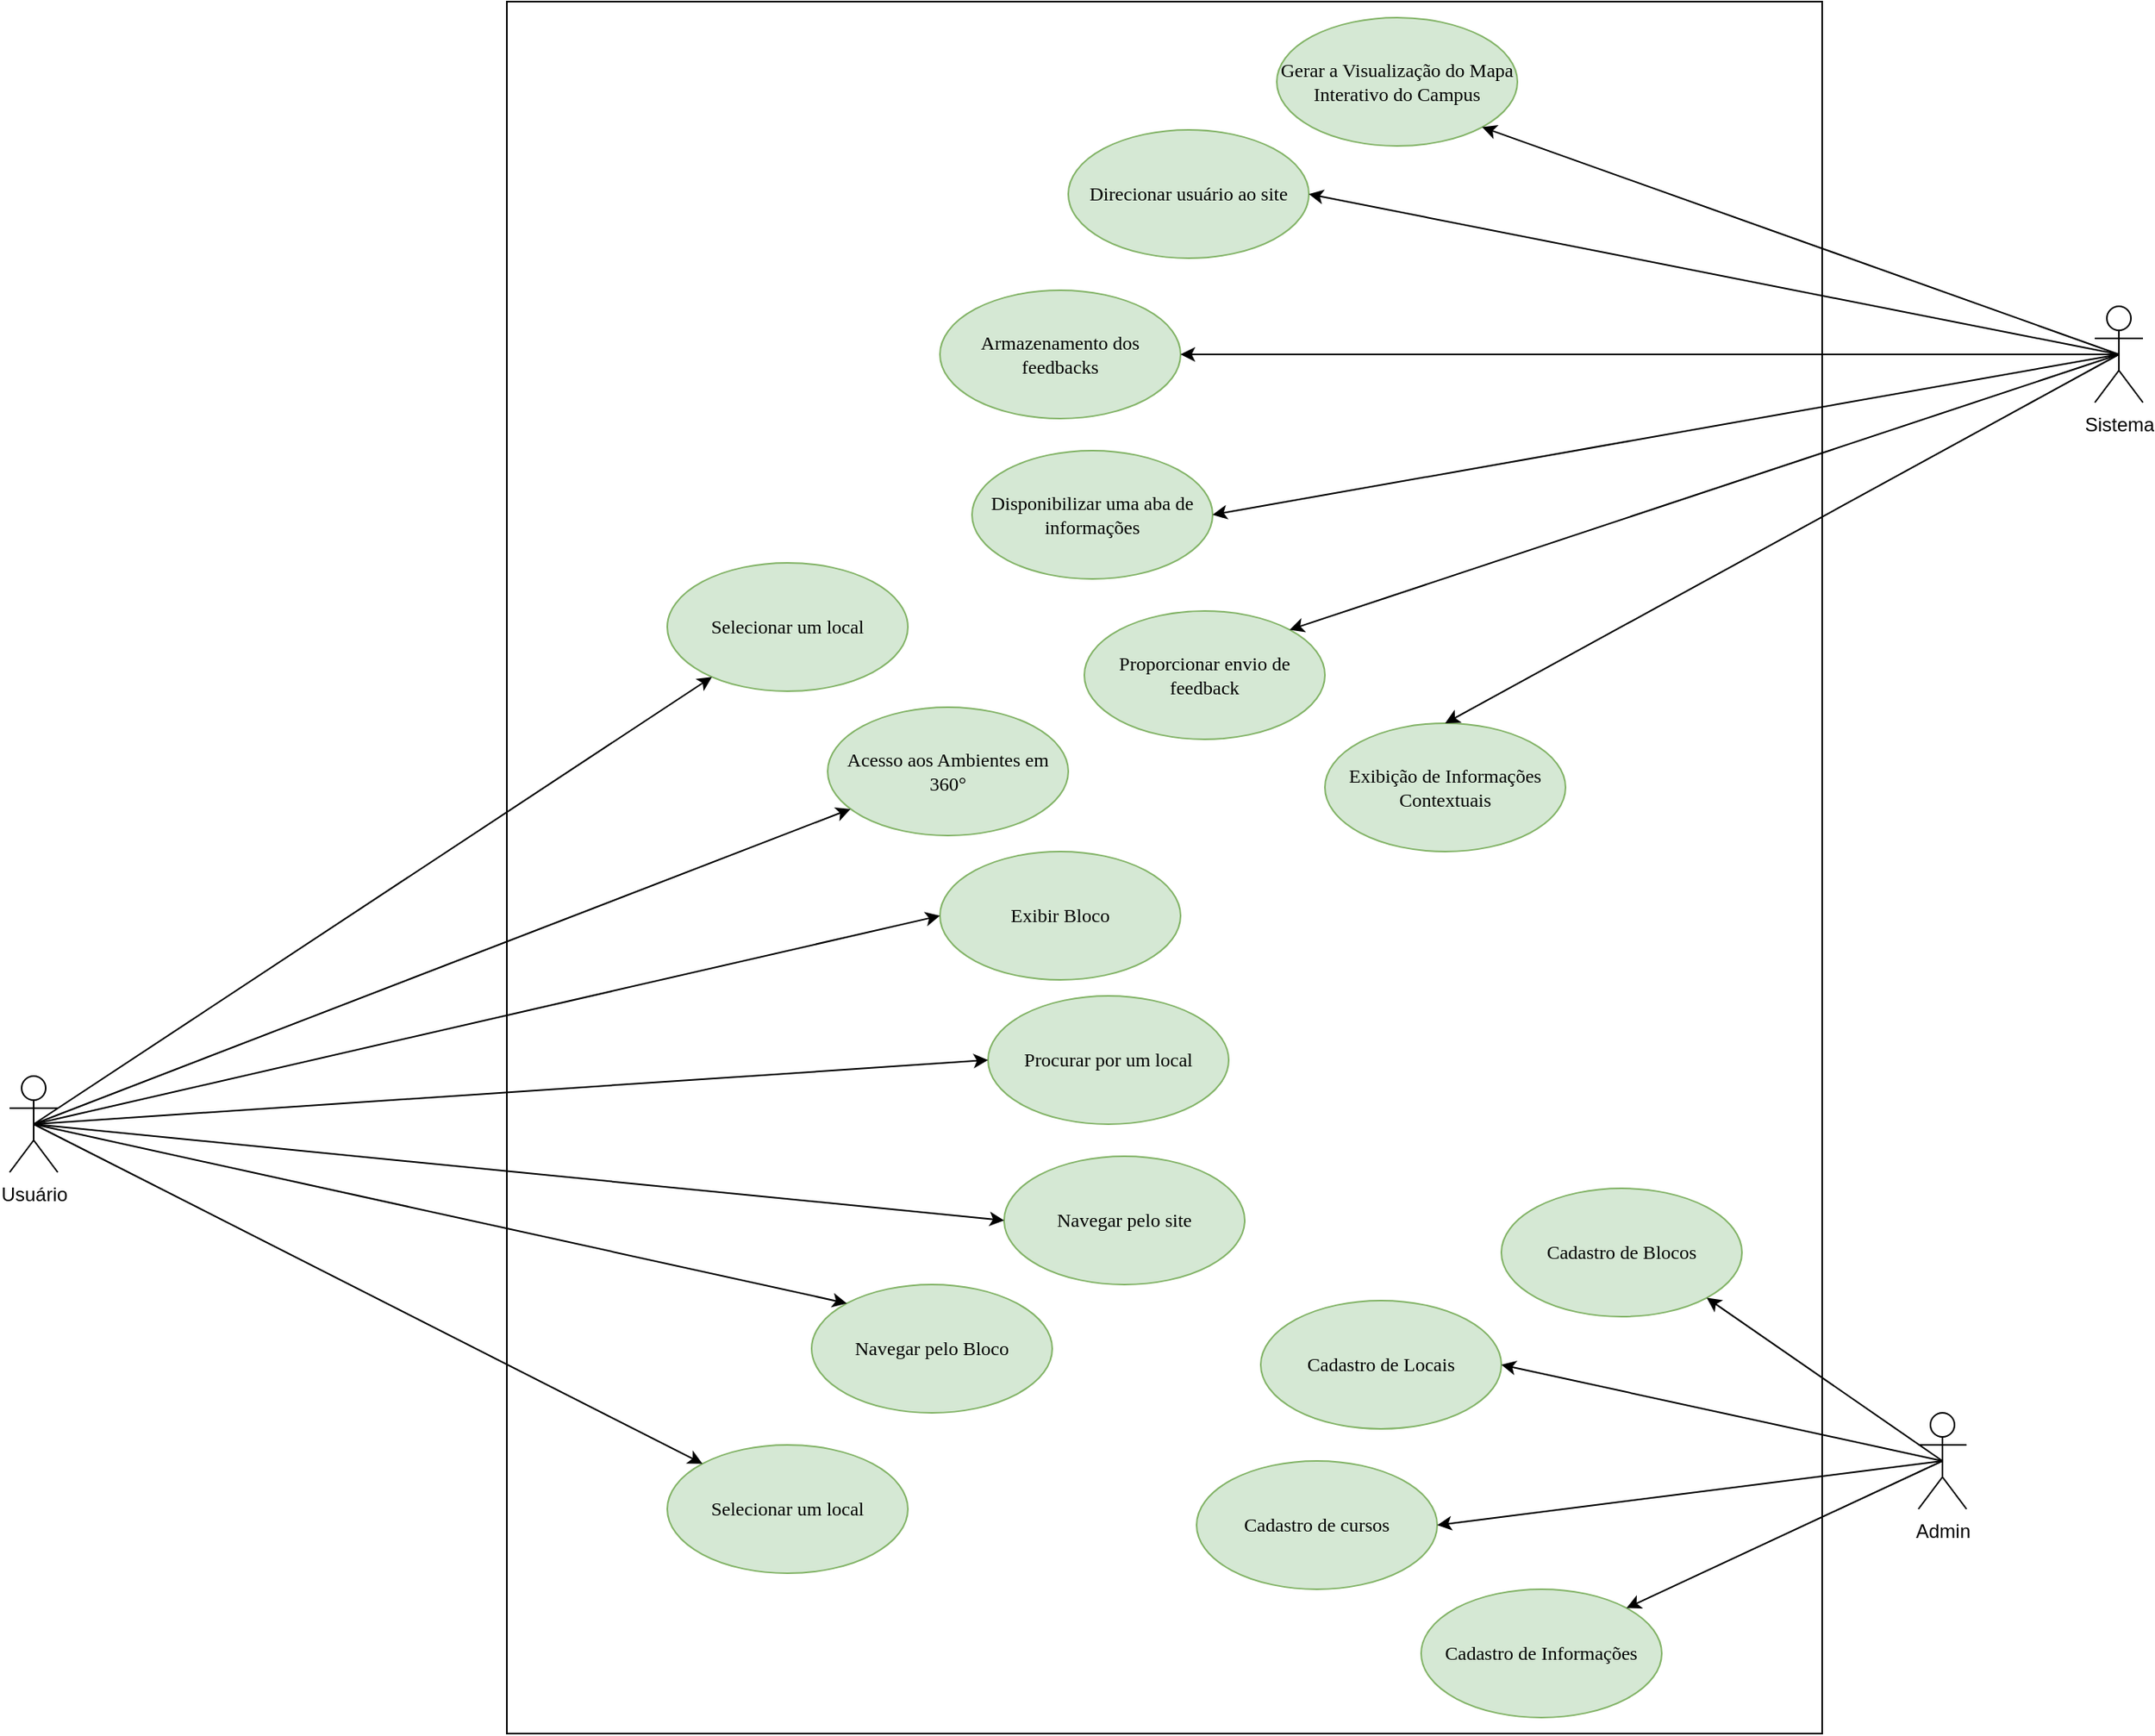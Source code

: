 <mxfile version="28.1.0">
  <diagram name="Página-1" id="K3MPkjYg-SS0c0kfxn3q">
    <mxGraphModel dx="1426" dy="777" grid="1" gridSize="10" guides="1" tooltips="1" connect="1" arrows="1" fold="1" page="1" pageScale="1" pageWidth="850" pageHeight="1100" math="0" shadow="0">
      <root>
        <mxCell id="0" />
        <mxCell id="1" parent="0" />
        <mxCell id="oswungT3sc3SGZ5GjR-0-21" value="Usuário" style="shape=umlActor;verticalLabelPosition=bottom;verticalAlign=top;html=1;" parent="1" vertex="1">
          <mxGeometry x="70" y="680" width="30" height="60" as="geometry" />
        </mxCell>
        <mxCell id="oswungT3sc3SGZ5GjR-0-22" value="" style="rounded=0;whiteSpace=wrap;html=1;" parent="1" vertex="1">
          <mxGeometry x="380" y="10" width="820" height="1080" as="geometry" />
        </mxCell>
        <mxCell id="oswungT3sc3SGZ5GjR-0-23" value="&lt;span id=&quot;docs-internal-guid-2376f59f-7fff-6481-4a43-9a1930fdbd82&quot;&gt;&lt;span style=&quot;font-family: &amp;quot;Times New Roman&amp;quot;, serif; color: rgb(0, 0, 0); background-color: transparent; font-variant-numeric: normal; font-variant-east-asian: normal; font-variant-alternates: normal; font-variant-position: normal; font-variant-emoji: normal; vertical-align: baseline; white-space-collapse: preserve;&quot;&gt;&lt;font&gt;Gerar a Visualização do Mapa Interativo do Campus&lt;/font&gt;&lt;/span&gt;&lt;/span&gt;" style="ellipse;whiteSpace=wrap;html=1;fillColor=#d5e8d4;strokeColor=#82b366;fillStyle=auto;" parent="1" vertex="1">
          <mxGeometry x="860" y="20" width="150" height="80" as="geometry" />
        </mxCell>
        <mxCell id="oswungT3sc3SGZ5GjR-0-24" value="&lt;span id=&quot;docs-internal-guid-f24437e0-7fff-d3ac-d5e2-8a2f636085c8&quot;&gt;&lt;span style=&quot;font-family: &amp;quot;Times New Roman&amp;quot;, serif; background-color: transparent; font-variant-numeric: normal; font-variant-east-asian: normal; font-variant-alternates: normal; font-variant-position: normal; font-variant-emoji: normal; vertical-align: baseline; white-space-collapse: preserve;&quot;&gt;&lt;font&gt;Acesso aos Ambientes em 360°&lt;/font&gt;&lt;/span&gt;&lt;/span&gt;" style="ellipse;whiteSpace=wrap;html=1;fillColor=#d5e8d4;strokeColor=#82b366;fillStyle=auto;" parent="1" vertex="1">
          <mxGeometry x="580" y="450" width="150" height="80" as="geometry" />
        </mxCell>
        <mxCell id="oswungT3sc3SGZ5GjR-0-25" value="&lt;span id=&quot;docs-internal-guid-231aecde-7fff-781b-ef32-82b54bf53059&quot;&gt;&lt;p style=&quot;line-height:1.8;margin-right: 0.207pt;text-align: justify;margin-top:0pt;margin-bottom:0pt;&quot; dir=&quot;ltr&quot;&gt;&lt;span style=&quot;font-family: &amp;quot;Times New Roman&amp;quot;, serif; background-color: transparent; font-variant-numeric: normal; font-variant-east-asian: normal; font-variant-alternates: normal; font-variant-position: normal; font-variant-emoji: normal; vertical-align: baseline; white-space-collapse: preserve;&quot;&gt;&lt;font&gt;Cadastro de Informações&lt;/font&gt;&lt;/span&gt;&lt;/p&gt;&lt;/span&gt;" style="ellipse;whiteSpace=wrap;html=1;fillColor=#d5e8d4;strokeColor=#82b366;fillStyle=auto;" parent="1" vertex="1">
          <mxGeometry x="950" y="1000" width="150" height="80" as="geometry" />
        </mxCell>
        <mxCell id="oswungT3sc3SGZ5GjR-0-26" value="&lt;span id=&quot;docs-internal-guid-2a21bf90-7fff-7d67-aaf7-011b39197655&quot;&gt;&lt;span style=&quot;font-family: &amp;quot;Times New Roman&amp;quot;, serif; background-color: transparent; font-variant-numeric: normal; font-variant-east-asian: normal; font-variant-alternates: normal; font-variant-position: normal; font-variant-emoji: normal; vertical-align: baseline; white-space-collapse: preserve;&quot;&gt;&lt;font&gt;Disponibilizar uma aba de informações&lt;/font&gt;&lt;/span&gt;&lt;/span&gt;" style="ellipse;whiteSpace=wrap;html=1;fillColor=#d5e8d4;strokeColor=#82b366;fillStyle=auto;" parent="1" vertex="1">
          <mxGeometry x="670" y="290" width="150" height="80" as="geometry" />
        </mxCell>
        <mxCell id="oswungT3sc3SGZ5GjR-0-27" value="&lt;span id=&quot;docs-internal-guid-4f954907-7fff-11cc-2c32-3baa7ba16f77&quot;&gt;&lt;span style=&quot;font-family: &amp;quot;Times New Roman&amp;quot;, serif; background-color: transparent; font-variant-numeric: normal; font-variant-east-asian: normal; font-variant-alternates: normal; font-variant-position: normal; font-variant-emoji: normal; vertical-align: baseline; white-space-collapse: preserve;&quot;&gt;&lt;font&gt;Exibição de Informações Contextuais&lt;/font&gt;&lt;/span&gt;&lt;/span&gt;" style="ellipse;whiteSpace=wrap;html=1;fillColor=#d5e8d4;strokeColor=#82b366;fillStyle=auto;" parent="1" vertex="1">
          <mxGeometry x="890" y="460" width="150" height="80" as="geometry" />
        </mxCell>
        <mxCell id="oswungT3sc3SGZ5GjR-0-28" value="&lt;span id=&quot;docs-internal-guid-c27e3f41-7fff-bd98-fa2d-bf7fd519aecd&quot;&gt;&lt;span style=&quot;font-family: &amp;quot;Times New Roman&amp;quot;, serif; background-color: transparent; font-variant-numeric: normal; font-variant-east-asian: normal; font-variant-alternates: normal; font-variant-position: normal; font-variant-emoji: normal; vertical-align: baseline; white-space-collapse: preserve;&quot;&gt;&lt;font&gt;Cadastro de Blocos&lt;/font&gt;&lt;/span&gt;&lt;/span&gt;" style="ellipse;whiteSpace=wrap;html=1;fillColor=#d5e8d4;strokeColor=#82b366;fillStyle=auto;" parent="1" vertex="1">
          <mxGeometry x="1000" y="750" width="150" height="80" as="geometry" />
        </mxCell>
        <mxCell id="oswungT3sc3SGZ5GjR-0-29" value="&lt;span id=&quot;docs-internal-guid-f903d0a3-7fff-7130-a1cf-d41139294f35&quot;&gt;&lt;span style=&quot;font-family: &amp;quot;Times New Roman&amp;quot;, serif; background-color: transparent; font-variant-numeric: normal; font-variant-east-asian: normal; font-variant-alternates: normal; font-variant-position: normal; font-variant-emoji: normal; vertical-align: baseline; white-space-collapse: preserve;&quot;&gt;&lt;font&gt;Exibir Bloco&lt;/font&gt;&lt;/span&gt;&lt;/span&gt;" style="ellipse;whiteSpace=wrap;html=1;fillColor=#d5e8d4;strokeColor=#82b366;fillStyle=auto;" parent="1" vertex="1">
          <mxGeometry x="650" y="540" width="150" height="80" as="geometry" />
        </mxCell>
        <mxCell id="oswungT3sc3SGZ5GjR-0-30" value="&lt;span id=&quot;docs-internal-guid-57134a0b-7fff-287f-7031-dcdd36b60766&quot;&gt;&lt;span style=&quot;font-family: &amp;quot;Times New Roman&amp;quot;, serif; background-color: transparent; font-variant-numeric: normal; font-variant-east-asian: normal; font-variant-alternates: normal; font-variant-position: normal; font-variant-emoji: normal; vertical-align: baseline; white-space-collapse: preserve;&quot;&gt;&lt;font&gt;Cadastro de Locais&lt;/font&gt;&lt;/span&gt;&lt;/span&gt;" style="ellipse;whiteSpace=wrap;html=1;fillColor=#d5e8d4;strokeColor=#82b366;fillStyle=auto;" parent="1" vertex="1">
          <mxGeometry x="850" y="820" width="150" height="80" as="geometry" />
        </mxCell>
        <mxCell id="oswungT3sc3SGZ5GjR-0-31" value="&lt;span id=&quot;docs-internal-guid-fb038e38-7fff-4dea-e3ec-efc2f691eba1&quot;&gt;&lt;span style=&quot;font-family: &amp;quot;Times New Roman&amp;quot;, serif; background-color: transparent; font-variant-numeric: normal; font-variant-east-asian: normal; font-variant-alternates: normal; font-variant-position: normal; font-variant-emoji: normal; vertical-align: baseline; white-space-collapse: preserve;&quot;&gt;&lt;font&gt;Selecionar um local&lt;/font&gt;&lt;/span&gt;&lt;/span&gt;" style="ellipse;whiteSpace=wrap;html=1;fillColor=#d5e8d4;strokeColor=#82b366;fillStyle=auto;" parent="1" vertex="1">
          <mxGeometry x="480" y="360" width="150" height="80" as="geometry" />
        </mxCell>
        <mxCell id="oswungT3sc3SGZ5GjR-0-32" value="&lt;span id=&quot;docs-internal-guid-c9275b83-7fff-f508-3f18-4c6a1340f712&quot;&gt;&lt;span style=&quot;font-family: &amp;quot;Times New Roman&amp;quot;, serif; background-color: transparent; font-variant-numeric: normal; font-variant-east-asian: normal; font-variant-alternates: normal; font-variant-position: normal; font-variant-emoji: normal; vertical-align: baseline; white-space-collapse: preserve;&quot;&gt;&lt;font&gt;Procurar por um local&lt;/font&gt;&lt;/span&gt;&lt;/span&gt;" style="ellipse;whiteSpace=wrap;html=1;fillColor=#d5e8d4;strokeColor=#82b366;fillStyle=auto;" parent="1" vertex="1">
          <mxGeometry x="680" y="630" width="150" height="80" as="geometry" />
        </mxCell>
        <mxCell id="oswungT3sc3SGZ5GjR-0-33" value="&lt;span id=&quot;docs-internal-guid-2de2e511-7fff-af50-b191-71acd4dcefd2&quot;&gt;&lt;span style=&quot;font-family: &amp;quot;Times New Roman&amp;quot;, serif; background-color: transparent; font-variant-numeric: normal; font-variant-east-asian: normal; font-variant-alternates: normal; font-variant-position: normal; font-variant-emoji: normal; vertical-align: baseline; white-space-collapse: preserve;&quot;&gt;&lt;font&gt;Navegar pelo Bloco&lt;/font&gt;&lt;/span&gt;&lt;/span&gt;" style="ellipse;whiteSpace=wrap;html=1;fillColor=#d5e8d4;strokeColor=#82b366;fillStyle=auto;" parent="1" vertex="1">
          <mxGeometry x="570" y="810" width="150" height="80" as="geometry" />
        </mxCell>
        <mxCell id="oswungT3sc3SGZ5GjR-0-34" value="&lt;span id=&quot;docs-internal-guid-f60db369-7fff-7684-57ba-776f3e4cb593&quot;&gt;&lt;span style=&quot;font-family: &amp;quot;Times New Roman&amp;quot;, serif; background-color: transparent; font-variant-numeric: normal; font-variant-east-asian: normal; font-variant-alternates: normal; font-variant-position: normal; font-variant-emoji: normal; vertical-align: baseline; white-space-collapse: preserve;&quot;&gt;&lt;font&gt;Proporcionar envio de feedback&lt;/font&gt;&lt;/span&gt;&lt;/span&gt;" style="ellipse;whiteSpace=wrap;html=1;fillColor=#d5e8d4;strokeColor=#82b366;fillStyle=auto;" parent="1" vertex="1">
          <mxGeometry x="740" y="390" width="150" height="80" as="geometry" />
        </mxCell>
        <mxCell id="oswungT3sc3SGZ5GjR-0-35" value="&lt;span id=&quot;docs-internal-guid-271f6d08-7fff-dcd5-a9e2-8c8246d5975a&quot;&gt;&lt;span style=&quot;font-family: &amp;quot;Times New Roman&amp;quot;, serif; background-color: transparent; font-variant-numeric: normal; font-variant-east-asian: normal; font-variant-alternates: normal; font-variant-position: normal; font-variant-emoji: normal; vertical-align: baseline; white-space-collapse: preserve;&quot;&gt;&lt;font&gt;Direcionar usuário ao site&lt;/font&gt;&lt;/span&gt;&lt;/span&gt;" style="ellipse;whiteSpace=wrap;html=1;fillColor=#d5e8d4;strokeColor=#82b366;fillStyle=auto;" parent="1" vertex="1">
          <mxGeometry x="730" y="90" width="150" height="80" as="geometry" />
        </mxCell>
        <mxCell id="oswungT3sc3SGZ5GjR-0-36" value="&lt;span id=&quot;docs-internal-guid-fb038e38-7fff-4dea-e3ec-efc2f691eba1&quot;&gt;&lt;span style=&quot;font-family: &amp;quot;Times New Roman&amp;quot;, serif; background-color: transparent; font-variant-numeric: normal; font-variant-east-asian: normal; font-variant-alternates: normal; font-variant-position: normal; font-variant-emoji: normal; vertical-align: baseline; white-space-collapse: preserve;&quot;&gt;&lt;font&gt;Cadastro de cursos&lt;/font&gt;&lt;/span&gt;&lt;/span&gt;" style="ellipse;whiteSpace=wrap;html=1;fillColor=#d5e8d4;strokeColor=#82b366;fillStyle=auto;" parent="1" vertex="1">
          <mxGeometry x="810" y="920" width="150" height="80" as="geometry" />
        </mxCell>
        <mxCell id="oswungT3sc3SGZ5GjR-0-37" value="&lt;span id=&quot;docs-internal-guid-fb038e38-7fff-4dea-e3ec-efc2f691eba1&quot;&gt;&lt;span style=&quot;font-family: &amp;quot;Times New Roman&amp;quot;, serif; background-color: transparent; font-variant-numeric: normal; font-variant-east-asian: normal; font-variant-alternates: normal; font-variant-position: normal; font-variant-emoji: normal; vertical-align: baseline; white-space-collapse: preserve;&quot;&gt;&lt;font&gt;Armazenamento dos feedbacks&lt;/font&gt;&lt;/span&gt;&lt;/span&gt;" style="ellipse;whiteSpace=wrap;html=1;fillColor=#d5e8d4;strokeColor=#82b366;fillStyle=auto;" parent="1" vertex="1">
          <mxGeometry x="650" y="190" width="150" height="80" as="geometry" />
        </mxCell>
        <mxCell id="oswungT3sc3SGZ5GjR-0-38" value="&lt;span id=&quot;docs-internal-guid-fb038e38-7fff-4dea-e3ec-efc2f691eba1&quot;&gt;&lt;span style=&quot;font-family: &amp;quot;Times New Roman&amp;quot;, serif; background-color: transparent; font-variant-numeric: normal; font-variant-east-asian: normal; font-variant-alternates: normal; font-variant-position: normal; font-variant-emoji: normal; vertical-align: baseline; white-space-collapse: preserve;&quot;&gt;&lt;font&gt;Selecionar um local&lt;/font&gt;&lt;/span&gt;&lt;/span&gt;" style="ellipse;whiteSpace=wrap;html=1;fillColor=#d5e8d4;strokeColor=#82b366;fillStyle=auto;" parent="1" vertex="1">
          <mxGeometry x="480" y="910" width="150" height="80" as="geometry" />
        </mxCell>
        <mxCell id="oswungT3sc3SGZ5GjR-0-39" value="Sistema" style="shape=umlActor;verticalLabelPosition=bottom;verticalAlign=top;html=1;" parent="1" vertex="1">
          <mxGeometry x="1370" y="200" width="30" height="60" as="geometry" />
        </mxCell>
        <mxCell id="oswungT3sc3SGZ5GjR-0-40" value="Admin" style="shape=umlActor;verticalLabelPosition=bottom;verticalAlign=top;html=1;" parent="1" vertex="1">
          <mxGeometry x="1260" y="890" width="30" height="60" as="geometry" />
        </mxCell>
        <mxCell id="oswungT3sc3SGZ5GjR-0-43" value="&lt;span id=&quot;docs-internal-guid-fb038e38-7fff-4dea-e3ec-efc2f691eba1&quot;&gt;&lt;span style=&quot;font-family: &amp;quot;Times New Roman&amp;quot;, serif; background-color: transparent; font-variant-numeric: normal; font-variant-east-asian: normal; font-variant-alternates: normal; font-variant-position: normal; font-variant-emoji: normal; vertical-align: baseline; white-space-collapse: preserve;&quot;&gt;&lt;font&gt;Navegar pelo site&lt;/font&gt;&lt;/span&gt;&lt;/span&gt;" style="ellipse;whiteSpace=wrap;html=1;fillColor=#d5e8d4;strokeColor=#82b366;fillStyle=auto;" parent="1" vertex="1">
          <mxGeometry x="690" y="730" width="150" height="80" as="geometry" />
        </mxCell>
        <mxCell id="oswungT3sc3SGZ5GjR-0-46" style="rounded=0;orthogonalLoop=1;jettySize=auto;html=1;exitX=0.5;exitY=0.5;exitDx=0;exitDy=0;exitPerimeter=0;endArrow=classic;endFill=1;strokeWidth=1;jumpSize=0;strokeColor=default;" parent="1" source="oswungT3sc3SGZ5GjR-0-21" target="oswungT3sc3SGZ5GjR-0-31" edge="1">
          <mxGeometry relative="1" as="geometry" />
        </mxCell>
        <mxCell id="oswungT3sc3SGZ5GjR-0-47" style="rounded=0;orthogonalLoop=1;jettySize=auto;html=1;exitX=0.5;exitY=0.5;exitDx=0;exitDy=0;exitPerimeter=0;endArrow=classic;endFill=1;strokeWidth=1;jumpSize=0;strokeColor=default;" parent="1" source="oswungT3sc3SGZ5GjR-0-21" target="oswungT3sc3SGZ5GjR-0-24" edge="1">
          <mxGeometry relative="1" as="geometry">
            <mxPoint x="205" y="400" as="sourcePoint" />
            <mxPoint x="422" y="166" as="targetPoint" />
          </mxGeometry>
        </mxCell>
        <mxCell id="oswungT3sc3SGZ5GjR-0-48" style="rounded=0;orthogonalLoop=1;jettySize=auto;html=1;exitX=0.5;exitY=0.5;exitDx=0;exitDy=0;exitPerimeter=0;endArrow=classic;endFill=1;strokeWidth=1;jumpSize=0;strokeColor=default;entryX=0;entryY=0.5;entryDx=0;entryDy=0;" parent="1" source="oswungT3sc3SGZ5GjR-0-21" target="oswungT3sc3SGZ5GjR-0-29" edge="1">
          <mxGeometry relative="1" as="geometry">
            <mxPoint x="205" y="400" as="sourcePoint" />
            <mxPoint x="501" y="248" as="targetPoint" />
          </mxGeometry>
        </mxCell>
        <mxCell id="oswungT3sc3SGZ5GjR-0-49" style="rounded=0;orthogonalLoop=1;jettySize=auto;html=1;exitX=0.5;exitY=0.5;exitDx=0;exitDy=0;exitPerimeter=0;endArrow=classic;endFill=1;strokeWidth=1;jumpSize=0;strokeColor=default;entryX=0;entryY=0.5;entryDx=0;entryDy=0;" parent="1" source="oswungT3sc3SGZ5GjR-0-21" target="oswungT3sc3SGZ5GjR-0-32" edge="1">
          <mxGeometry relative="1" as="geometry">
            <mxPoint x="205" y="400" as="sourcePoint" />
            <mxPoint x="550" y="310" as="targetPoint" />
          </mxGeometry>
        </mxCell>
        <mxCell id="oswungT3sc3SGZ5GjR-0-50" style="rounded=0;orthogonalLoop=1;jettySize=auto;html=1;exitX=0.5;exitY=0.5;exitDx=0;exitDy=0;exitPerimeter=0;endArrow=classic;endFill=1;strokeWidth=1;jumpSize=0;strokeColor=default;entryX=0;entryY=0.5;entryDx=0;entryDy=0;" parent="1" source="oswungT3sc3SGZ5GjR-0-21" target="oswungT3sc3SGZ5GjR-0-43" edge="1">
          <mxGeometry relative="1" as="geometry">
            <mxPoint x="215" y="410" as="sourcePoint" />
            <mxPoint x="560" y="320" as="targetPoint" />
          </mxGeometry>
        </mxCell>
        <mxCell id="oswungT3sc3SGZ5GjR-0-51" style="rounded=0;orthogonalLoop=1;jettySize=auto;html=1;exitX=0.5;exitY=0.5;exitDx=0;exitDy=0;exitPerimeter=0;endArrow=classic;endFill=1;strokeWidth=1;jumpSize=0;strokeColor=default;entryX=0;entryY=0;entryDx=0;entryDy=0;" parent="1" source="oswungT3sc3SGZ5GjR-0-21" target="oswungT3sc3SGZ5GjR-0-33" edge="1">
          <mxGeometry relative="1" as="geometry">
            <mxPoint x="225" y="420" as="sourcePoint" />
            <mxPoint x="570" y="330" as="targetPoint" />
          </mxGeometry>
        </mxCell>
        <mxCell id="oswungT3sc3SGZ5GjR-0-52" style="rounded=0;orthogonalLoop=1;jettySize=auto;html=1;exitX=0.5;exitY=0.5;exitDx=0;exitDy=0;exitPerimeter=0;endArrow=classic;endFill=1;strokeWidth=1;jumpSize=0;strokeColor=default;entryX=0;entryY=0;entryDx=0;entryDy=0;" parent="1" source="oswungT3sc3SGZ5GjR-0-21" target="oswungT3sc3SGZ5GjR-0-38" edge="1">
          <mxGeometry relative="1" as="geometry">
            <mxPoint x="205" y="400" as="sourcePoint" />
            <mxPoint x="470" y="580" as="targetPoint" />
          </mxGeometry>
        </mxCell>
        <mxCell id="oswungT3sc3SGZ5GjR-0-53" style="rounded=0;orthogonalLoop=1;jettySize=auto;html=1;exitX=0.5;exitY=0.5;exitDx=0;exitDy=0;exitPerimeter=0;endArrow=classic;endFill=1;strokeWidth=1;jumpSize=0;strokeColor=default;entryX=1;entryY=1;entryDx=0;entryDy=0;" parent="1" source="oswungT3sc3SGZ5GjR-0-39" target="oswungT3sc3SGZ5GjR-0-23" edge="1">
          <mxGeometry relative="1" as="geometry">
            <mxPoint x="1010" y="360" as="sourcePoint" />
            <mxPoint x="1355" y="270" as="targetPoint" />
          </mxGeometry>
        </mxCell>
        <mxCell id="oswungT3sc3SGZ5GjR-0-54" style="rounded=0;orthogonalLoop=1;jettySize=auto;html=1;exitX=0.5;exitY=0.5;exitDx=0;exitDy=0;exitPerimeter=0;endArrow=classic;endFill=1;strokeWidth=1;jumpSize=0;strokeColor=default;entryX=1;entryY=0.5;entryDx=0;entryDy=0;" parent="1" source="oswungT3sc3SGZ5GjR-0-39" target="oswungT3sc3SGZ5GjR-0-35" edge="1">
          <mxGeometry relative="1" as="geometry">
            <mxPoint x="1285" y="320" as="sourcePoint" />
            <mxPoint x="1148" y="158" as="targetPoint" />
          </mxGeometry>
        </mxCell>
        <mxCell id="oswungT3sc3SGZ5GjR-0-55" style="rounded=0;orthogonalLoop=1;jettySize=auto;html=1;exitX=0.5;exitY=0.5;exitDx=0;exitDy=0;exitPerimeter=0;endArrow=classic;endFill=1;strokeWidth=1;jumpSize=0;strokeColor=default;entryX=1;entryY=0.5;entryDx=0;entryDy=0;" parent="1" source="oswungT3sc3SGZ5GjR-0-39" target="oswungT3sc3SGZ5GjR-0-37" edge="1">
          <mxGeometry relative="1" as="geometry">
            <mxPoint x="1295" y="330" as="sourcePoint" />
            <mxPoint x="1040" y="200" as="targetPoint" />
          </mxGeometry>
        </mxCell>
        <mxCell id="oswungT3sc3SGZ5GjR-0-56" style="rounded=0;orthogonalLoop=1;jettySize=auto;html=1;exitX=0.5;exitY=0.5;exitDx=0;exitDy=0;exitPerimeter=0;endArrow=classic;endFill=1;strokeWidth=1;jumpSize=0;strokeColor=default;entryX=1;entryY=0.5;entryDx=0;entryDy=0;" parent="1" source="oswungT3sc3SGZ5GjR-0-39" target="oswungT3sc3SGZ5GjR-0-26" edge="1">
          <mxGeometry relative="1" as="geometry">
            <mxPoint x="1305" y="340" as="sourcePoint" />
            <mxPoint x="1050" y="210" as="targetPoint" />
          </mxGeometry>
        </mxCell>
        <mxCell id="oswungT3sc3SGZ5GjR-0-57" style="rounded=0;orthogonalLoop=1;jettySize=auto;html=1;exitX=0.5;exitY=0.5;exitDx=0;exitDy=0;exitPerimeter=0;endArrow=classic;endFill=1;strokeWidth=1;jumpSize=0;strokeColor=default;entryX=1;entryY=0;entryDx=0;entryDy=0;" parent="1" source="oswungT3sc3SGZ5GjR-0-39" target="oswungT3sc3SGZ5GjR-0-34" edge="1">
          <mxGeometry relative="1" as="geometry">
            <mxPoint x="1315" y="350" as="sourcePoint" />
            <mxPoint x="1060" y="220" as="targetPoint" />
          </mxGeometry>
        </mxCell>
        <mxCell id="oswungT3sc3SGZ5GjR-0-58" style="rounded=0;orthogonalLoop=1;jettySize=auto;html=1;exitX=0.5;exitY=0.5;exitDx=0;exitDy=0;exitPerimeter=0;endArrow=classic;endFill=1;strokeWidth=1;jumpSize=0;strokeColor=default;entryX=0.5;entryY=0;entryDx=0;entryDy=0;" parent="1" source="oswungT3sc3SGZ5GjR-0-39" target="oswungT3sc3SGZ5GjR-0-27" edge="1">
          <mxGeometry relative="1" as="geometry">
            <mxPoint x="1325" y="360" as="sourcePoint" />
            <mxPoint x="1070" y="230" as="targetPoint" />
          </mxGeometry>
        </mxCell>
        <mxCell id="oswungT3sc3SGZ5GjR-0-59" style="rounded=0;orthogonalLoop=1;jettySize=auto;html=1;exitX=0.5;exitY=0.5;exitDx=0;exitDy=0;exitPerimeter=0;endArrow=classic;endFill=1;strokeWidth=1;jumpSize=0;strokeColor=default;entryX=1;entryY=1;entryDx=0;entryDy=0;" parent="1" source="oswungT3sc3SGZ5GjR-0-40" target="oswungT3sc3SGZ5GjR-0-28" edge="1">
          <mxGeometry relative="1" as="geometry">
            <mxPoint x="1270" y="790" as="sourcePoint" />
            <mxPoint x="1080" y="1000" as="targetPoint" />
          </mxGeometry>
        </mxCell>
        <mxCell id="oswungT3sc3SGZ5GjR-0-60" style="rounded=0;orthogonalLoop=1;jettySize=auto;html=1;exitX=0.5;exitY=0.5;exitDx=0;exitDy=0;exitPerimeter=0;endArrow=classic;endFill=1;strokeWidth=1;jumpSize=0;strokeColor=default;entryX=1;entryY=0.5;entryDx=0;entryDy=0;" parent="1" source="oswungT3sc3SGZ5GjR-0-40" target="oswungT3sc3SGZ5GjR-0-36" edge="1">
          <mxGeometry relative="1" as="geometry">
            <mxPoint x="1285" y="930" as="sourcePoint" />
            <mxPoint x="1138" y="828" as="targetPoint" />
          </mxGeometry>
        </mxCell>
        <mxCell id="oswungT3sc3SGZ5GjR-0-61" style="rounded=0;orthogonalLoop=1;jettySize=auto;html=1;exitX=0.5;exitY=0.5;exitDx=0;exitDy=0;exitPerimeter=0;endArrow=classic;endFill=1;strokeWidth=1;jumpSize=0;strokeColor=default;entryX=1;entryY=0;entryDx=0;entryDy=0;" parent="1" source="oswungT3sc3SGZ5GjR-0-40" target="oswungT3sc3SGZ5GjR-0-25" edge="1">
          <mxGeometry relative="1" as="geometry">
            <mxPoint x="1295" y="940" as="sourcePoint" />
            <mxPoint x="1148" y="838" as="targetPoint" />
          </mxGeometry>
        </mxCell>
        <mxCell id="oswungT3sc3SGZ5GjR-0-62" style="rounded=0;orthogonalLoop=1;jettySize=auto;html=1;exitX=0.5;exitY=0.5;exitDx=0;exitDy=0;exitPerimeter=0;endArrow=classic;endFill=1;strokeWidth=1;jumpSize=0;strokeColor=default;entryX=1;entryY=0.5;entryDx=0;entryDy=0;" parent="1" source="oswungT3sc3SGZ5GjR-0-40" target="oswungT3sc3SGZ5GjR-0-30" edge="1">
          <mxGeometry relative="1" as="geometry">
            <mxPoint x="1305" y="950" as="sourcePoint" />
            <mxPoint x="1158" y="848" as="targetPoint" />
          </mxGeometry>
        </mxCell>
      </root>
    </mxGraphModel>
  </diagram>
</mxfile>
